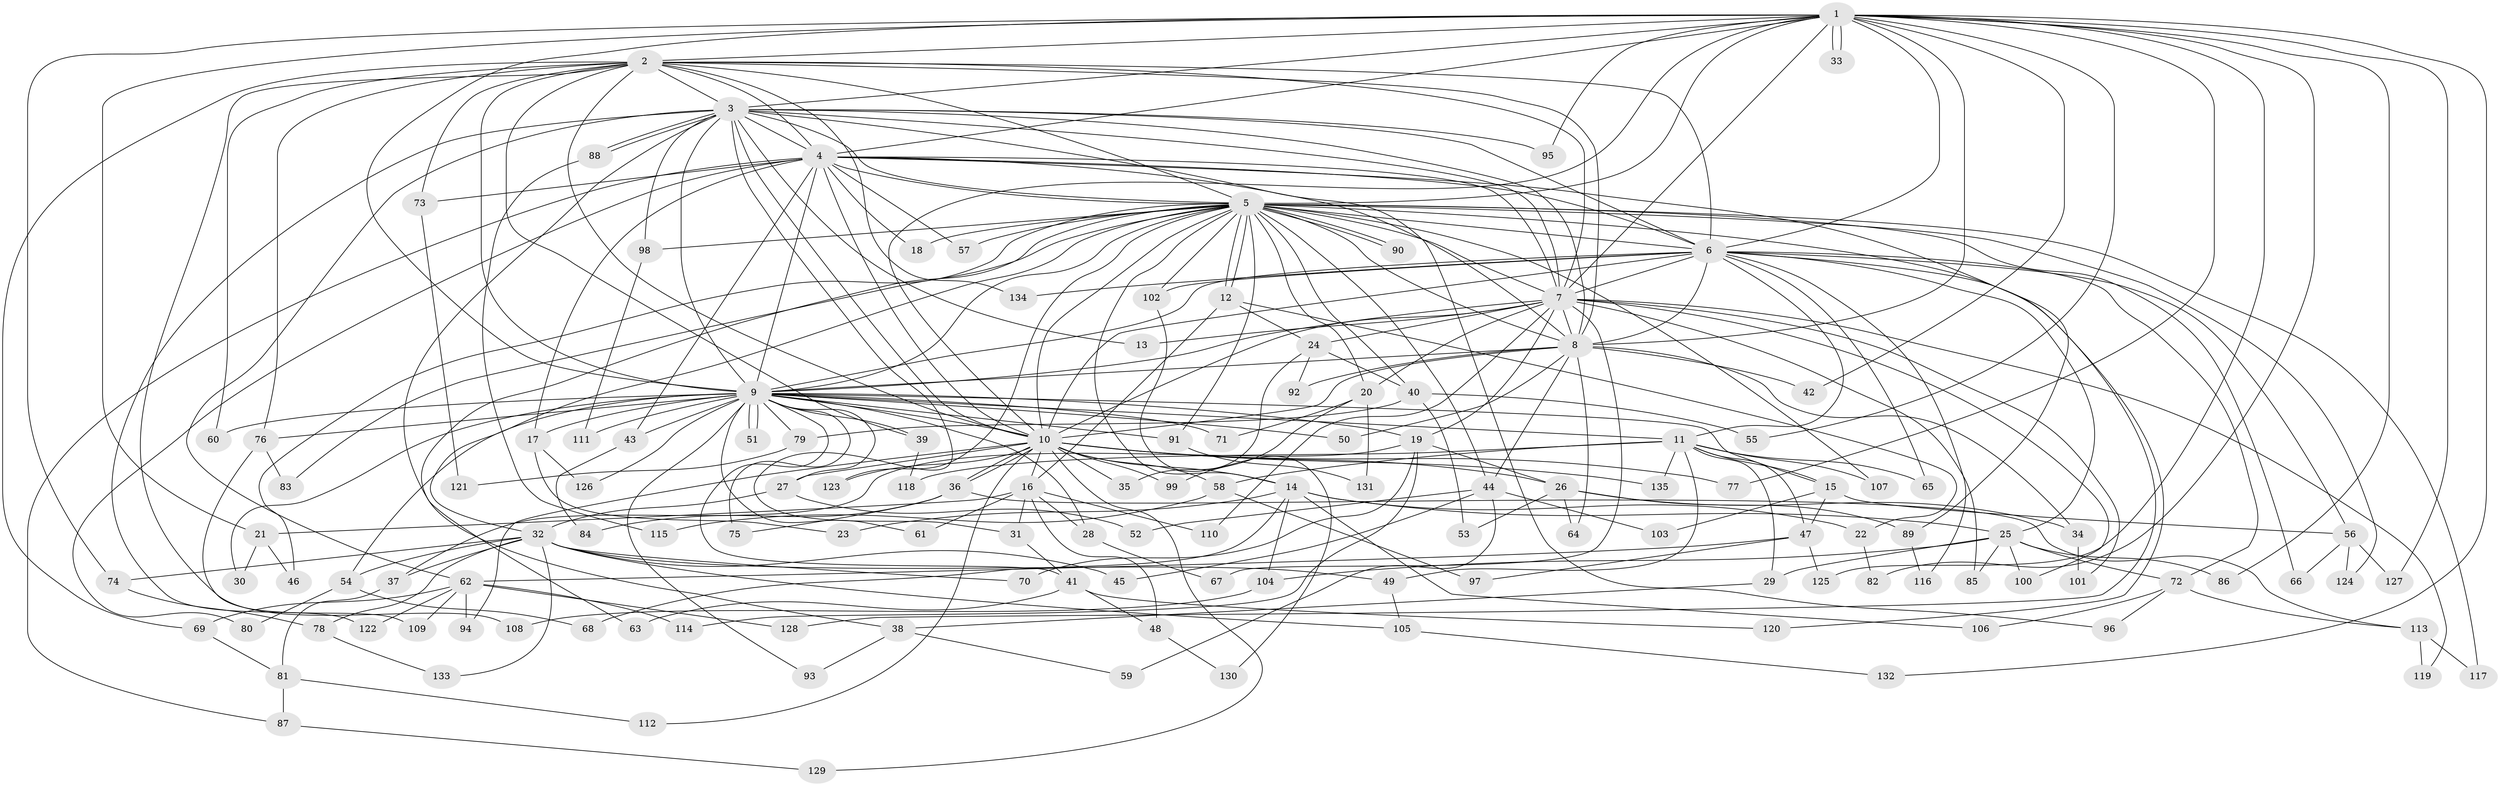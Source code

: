 // coarse degree distribution, {19: 0.010638297872340425, 26: 0.010638297872340425, 38: 0.010638297872340425, 1: 0.05319148936170213, 2: 0.5957446808510638, 4: 0.06382978723404255, 3: 0.10638297872340426, 8: 0.031914893617021274, 5: 0.0425531914893617, 24: 0.010638297872340425, 6: 0.02127659574468085, 7: 0.02127659574468085, 13: 0.010638297872340425, 9: 0.010638297872340425}
// Generated by graph-tools (version 1.1) at 2025/49/03/04/25 21:49:23]
// undirected, 135 vertices, 295 edges
graph export_dot {
graph [start="1"]
  node [color=gray90,style=filled];
  1;
  2;
  3;
  4;
  5;
  6;
  7;
  8;
  9;
  10;
  11;
  12;
  13;
  14;
  15;
  16;
  17;
  18;
  19;
  20;
  21;
  22;
  23;
  24;
  25;
  26;
  27;
  28;
  29;
  30;
  31;
  32;
  33;
  34;
  35;
  36;
  37;
  38;
  39;
  40;
  41;
  42;
  43;
  44;
  45;
  46;
  47;
  48;
  49;
  50;
  51;
  52;
  53;
  54;
  55;
  56;
  57;
  58;
  59;
  60;
  61;
  62;
  63;
  64;
  65;
  66;
  67;
  68;
  69;
  70;
  71;
  72;
  73;
  74;
  75;
  76;
  77;
  78;
  79;
  80;
  81;
  82;
  83;
  84;
  85;
  86;
  87;
  88;
  89;
  90;
  91;
  92;
  93;
  94;
  95;
  96;
  97;
  98;
  99;
  100;
  101;
  102;
  103;
  104;
  105;
  106;
  107;
  108;
  109;
  110;
  111;
  112;
  113;
  114;
  115;
  116;
  117;
  118;
  119;
  120;
  121;
  122;
  123;
  124;
  125;
  126;
  127;
  128;
  129;
  130;
  131;
  132;
  133;
  134;
  135;
  1 -- 2;
  1 -- 3;
  1 -- 4;
  1 -- 5;
  1 -- 6;
  1 -- 7;
  1 -- 8;
  1 -- 9;
  1 -- 10;
  1 -- 21;
  1 -- 33;
  1 -- 33;
  1 -- 42;
  1 -- 55;
  1 -- 74;
  1 -- 77;
  1 -- 82;
  1 -- 86;
  1 -- 95;
  1 -- 125;
  1 -- 127;
  1 -- 132;
  2 -- 3;
  2 -- 4;
  2 -- 5;
  2 -- 6;
  2 -- 7;
  2 -- 8;
  2 -- 9;
  2 -- 10;
  2 -- 39;
  2 -- 60;
  2 -- 69;
  2 -- 73;
  2 -- 76;
  2 -- 108;
  2 -- 134;
  3 -- 4;
  3 -- 5;
  3 -- 6;
  3 -- 7;
  3 -- 8;
  3 -- 9;
  3 -- 10;
  3 -- 13;
  3 -- 31;
  3 -- 38;
  3 -- 62;
  3 -- 88;
  3 -- 88;
  3 -- 95;
  3 -- 96;
  3 -- 98;
  3 -- 122;
  4 -- 5;
  4 -- 6;
  4 -- 7;
  4 -- 8;
  4 -- 9;
  4 -- 10;
  4 -- 17;
  4 -- 18;
  4 -- 43;
  4 -- 57;
  4 -- 73;
  4 -- 80;
  4 -- 87;
  4 -- 89;
  5 -- 6;
  5 -- 7;
  5 -- 8;
  5 -- 9;
  5 -- 10;
  5 -- 12;
  5 -- 12;
  5 -- 14;
  5 -- 18;
  5 -- 20;
  5 -- 32;
  5 -- 40;
  5 -- 44;
  5 -- 46;
  5 -- 57;
  5 -- 63;
  5 -- 66;
  5 -- 83;
  5 -- 90;
  5 -- 90;
  5 -- 91;
  5 -- 98;
  5 -- 102;
  5 -- 107;
  5 -- 117;
  5 -- 120;
  5 -- 123;
  5 -- 124;
  6 -- 7;
  6 -- 8;
  6 -- 9;
  6 -- 10;
  6 -- 11;
  6 -- 25;
  6 -- 56;
  6 -- 65;
  6 -- 72;
  6 -- 102;
  6 -- 116;
  6 -- 128;
  6 -- 134;
  7 -- 8;
  7 -- 9;
  7 -- 10;
  7 -- 13;
  7 -- 19;
  7 -- 20;
  7 -- 24;
  7 -- 67;
  7 -- 85;
  7 -- 100;
  7 -- 101;
  7 -- 110;
  7 -- 119;
  8 -- 9;
  8 -- 10;
  8 -- 34;
  8 -- 42;
  8 -- 44;
  8 -- 50;
  8 -- 64;
  8 -- 92;
  9 -- 10;
  9 -- 11;
  9 -- 15;
  9 -- 17;
  9 -- 19;
  9 -- 27;
  9 -- 28;
  9 -- 30;
  9 -- 39;
  9 -- 41;
  9 -- 43;
  9 -- 50;
  9 -- 51;
  9 -- 51;
  9 -- 54;
  9 -- 60;
  9 -- 61;
  9 -- 71;
  9 -- 75;
  9 -- 76;
  9 -- 79;
  9 -- 91;
  9 -- 93;
  9 -- 111;
  9 -- 126;
  10 -- 14;
  10 -- 16;
  10 -- 26;
  10 -- 27;
  10 -- 35;
  10 -- 36;
  10 -- 36;
  10 -- 58;
  10 -- 77;
  10 -- 94;
  10 -- 99;
  10 -- 112;
  10 -- 123;
  10 -- 129;
  10 -- 135;
  11 -- 15;
  11 -- 29;
  11 -- 47;
  11 -- 49;
  11 -- 58;
  11 -- 65;
  11 -- 107;
  11 -- 118;
  11 -- 135;
  12 -- 16;
  12 -- 22;
  12 -- 24;
  14 -- 22;
  14 -- 23;
  14 -- 25;
  14 -- 68;
  14 -- 104;
  14 -- 106;
  15 -- 47;
  15 -- 56;
  15 -- 103;
  16 -- 21;
  16 -- 28;
  16 -- 31;
  16 -- 48;
  16 -- 61;
  16 -- 110;
  17 -- 23;
  17 -- 126;
  19 -- 26;
  19 -- 37;
  19 -- 70;
  19 -- 114;
  20 -- 71;
  20 -- 99;
  20 -- 131;
  21 -- 30;
  21 -- 46;
  22 -- 82;
  24 -- 35;
  24 -- 40;
  24 -- 92;
  25 -- 29;
  25 -- 72;
  25 -- 85;
  25 -- 86;
  25 -- 100;
  25 -- 104;
  26 -- 34;
  26 -- 53;
  26 -- 64;
  26 -- 89;
  27 -- 32;
  27 -- 52;
  28 -- 67;
  29 -- 38;
  31 -- 41;
  32 -- 37;
  32 -- 45;
  32 -- 49;
  32 -- 54;
  32 -- 70;
  32 -- 74;
  32 -- 78;
  32 -- 105;
  32 -- 133;
  34 -- 101;
  36 -- 75;
  36 -- 84;
  36 -- 113;
  37 -- 81;
  38 -- 59;
  38 -- 93;
  39 -- 118;
  40 -- 53;
  40 -- 55;
  40 -- 79;
  41 -- 48;
  41 -- 63;
  41 -- 120;
  43 -- 84;
  44 -- 45;
  44 -- 52;
  44 -- 59;
  44 -- 103;
  47 -- 62;
  47 -- 97;
  47 -- 125;
  48 -- 130;
  49 -- 105;
  54 -- 68;
  54 -- 80;
  56 -- 66;
  56 -- 124;
  56 -- 127;
  58 -- 97;
  58 -- 115;
  62 -- 69;
  62 -- 94;
  62 -- 109;
  62 -- 114;
  62 -- 122;
  62 -- 128;
  69 -- 81;
  72 -- 96;
  72 -- 106;
  72 -- 113;
  73 -- 121;
  74 -- 78;
  76 -- 83;
  76 -- 109;
  78 -- 133;
  79 -- 121;
  81 -- 87;
  81 -- 112;
  87 -- 129;
  88 -- 115;
  89 -- 116;
  91 -- 131;
  98 -- 111;
  102 -- 130;
  104 -- 108;
  105 -- 132;
  113 -- 117;
  113 -- 119;
}
